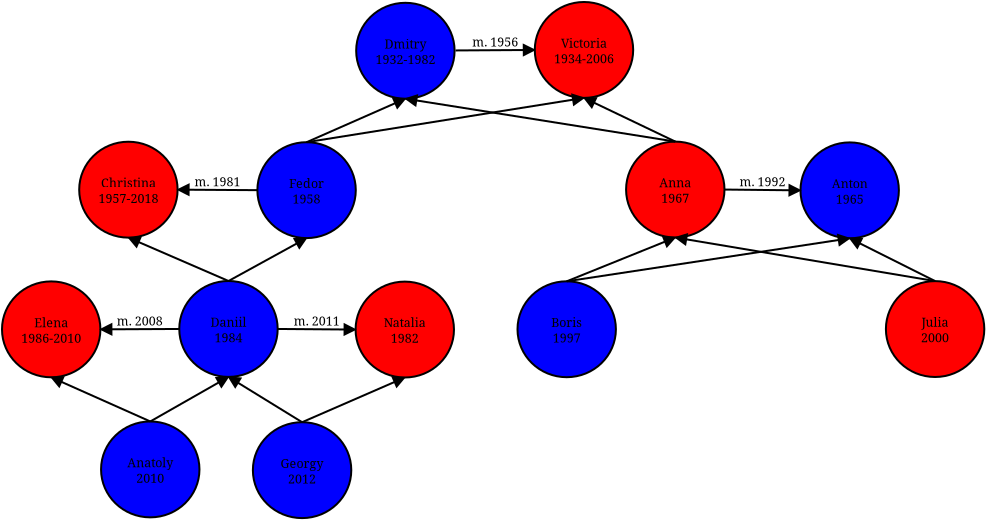 <?xml version="1.0" encoding="UTF-8"?>
<dia:diagram xmlns:dia="http://www.lysator.liu.se/~alla/dia/">
  <dia:layer name="Background" visible="true" connectable="true" active="true">
    <dia:object type="Flowchart - Ellipse" version="0" id="O0">
      <dia:attribute name="obj_pos">
        <dia:point val="19.003,45.182"/>
      </dia:attribute>
      <dia:attribute name="obj_bb">
        <dia:rectangle val="18.953,45.132;23.973,50.027"/>
      </dia:attribute>
      <dia:attribute name="elem_corner">
        <dia:point val="19.003,45.182"/>
      </dia:attribute>
      <dia:attribute name="elem_width">
        <dia:real val="4.92"/>
      </dia:attribute>
      <dia:attribute name="elem_height">
        <dia:real val="4.795"/>
      </dia:attribute>
      <dia:attribute name="inner_color">
        <dia:color val="#0000ffff"/>
      </dia:attribute>
      <dia:attribute name="show_background">
        <dia:boolean val="true"/>
      </dia:attribute>
      <dia:attribute name="padding">
        <dia:real val="0.354"/>
      </dia:attribute>
      <dia:attribute name="text">
        <dia:composite type="text">
          <dia:attribute name="string">
            <dia:string>#Anatoly
2010#</dia:string>
          </dia:attribute>
          <dia:attribute name="font">
            <dia:font family="serif" style="0" name="Times-Roman"/>
          </dia:attribute>
          <dia:attribute name="height">
            <dia:real val="0.776"/>
          </dia:attribute>
          <dia:attribute name="pos">
            <dia:point val="21.463,47.38"/>
          </dia:attribute>
          <dia:attribute name="color">
            <dia:color val="#000000ff"/>
          </dia:attribute>
          <dia:attribute name="alignment">
            <dia:enum val="1"/>
          </dia:attribute>
        </dia:composite>
      </dia:attribute>
    </dia:object>
    <dia:object type="Flowchart - Ellipse" version="0" id="O1">
      <dia:attribute name="obj_pos">
        <dia:point val="26.819,31.219"/>
      </dia:attribute>
      <dia:attribute name="obj_bb">
        <dia:rectangle val="26.769,31.169;31.789,36.064"/>
      </dia:attribute>
      <dia:attribute name="elem_corner">
        <dia:point val="26.819,31.219"/>
      </dia:attribute>
      <dia:attribute name="elem_width">
        <dia:real val="4.92"/>
      </dia:attribute>
      <dia:attribute name="elem_height">
        <dia:real val="4.795"/>
      </dia:attribute>
      <dia:attribute name="inner_color">
        <dia:color val="#0000ffff"/>
      </dia:attribute>
      <dia:attribute name="show_background">
        <dia:boolean val="true"/>
      </dia:attribute>
      <dia:attribute name="padding">
        <dia:real val="0.354"/>
      </dia:attribute>
      <dia:attribute name="text">
        <dia:composite type="text">
          <dia:attribute name="string">
            <dia:string>#Fedor
1958#</dia:string>
          </dia:attribute>
          <dia:attribute name="font">
            <dia:font family="serif" style="0" name="Times-Roman"/>
          </dia:attribute>
          <dia:attribute name="height">
            <dia:real val="0.776"/>
          </dia:attribute>
          <dia:attribute name="pos">
            <dia:point val="29.279,33.417"/>
          </dia:attribute>
          <dia:attribute name="color">
            <dia:color val="#000000ff"/>
          </dia:attribute>
          <dia:attribute name="alignment">
            <dia:enum val="1"/>
          </dia:attribute>
        </dia:composite>
      </dia:attribute>
    </dia:object>
    <dia:object type="Flowchart - Ellipse" version="0" id="O2">
      <dia:attribute name="obj_pos">
        <dia:point val="45.254,31.189"/>
      </dia:attribute>
      <dia:attribute name="obj_bb">
        <dia:rectangle val="45.204,31.139;50.224,36.034"/>
      </dia:attribute>
      <dia:attribute name="elem_corner">
        <dia:point val="45.254,31.189"/>
      </dia:attribute>
      <dia:attribute name="elem_width">
        <dia:real val="4.92"/>
      </dia:attribute>
      <dia:attribute name="elem_height">
        <dia:real val="4.795"/>
      </dia:attribute>
      <dia:attribute name="inner_color">
        <dia:color val="#ff0000ff"/>
      </dia:attribute>
      <dia:attribute name="show_background">
        <dia:boolean val="true"/>
      </dia:attribute>
      <dia:attribute name="padding">
        <dia:real val="0.354"/>
      </dia:attribute>
      <dia:attribute name="text">
        <dia:composite type="text">
          <dia:attribute name="string">
            <dia:string>#Anna
1967#</dia:string>
          </dia:attribute>
          <dia:attribute name="font">
            <dia:font family="serif" style="0" name="Times-Roman"/>
          </dia:attribute>
          <dia:attribute name="height">
            <dia:real val="0.776"/>
          </dia:attribute>
          <dia:attribute name="pos">
            <dia:point val="47.714,33.387"/>
          </dia:attribute>
          <dia:attribute name="color">
            <dia:color val="#000000ff"/>
          </dia:attribute>
          <dia:attribute name="alignment">
            <dia:enum val="1"/>
          </dia:attribute>
        </dia:composite>
      </dia:attribute>
    </dia:object>
    <dia:object type="Flowchart - Ellipse" version="0" id="O3">
      <dia:attribute name="obj_pos">
        <dia:point val="40.689,24.209"/>
      </dia:attribute>
      <dia:attribute name="obj_bb">
        <dia:rectangle val="40.639,24.159;45.659,29.054"/>
      </dia:attribute>
      <dia:attribute name="elem_corner">
        <dia:point val="40.689,24.209"/>
      </dia:attribute>
      <dia:attribute name="elem_width">
        <dia:real val="4.92"/>
      </dia:attribute>
      <dia:attribute name="elem_height">
        <dia:real val="4.795"/>
      </dia:attribute>
      <dia:attribute name="inner_color">
        <dia:color val="#ff0000ff"/>
      </dia:attribute>
      <dia:attribute name="show_background">
        <dia:boolean val="true"/>
      </dia:attribute>
      <dia:attribute name="padding">
        <dia:real val="0.354"/>
      </dia:attribute>
      <dia:attribute name="text">
        <dia:composite type="text">
          <dia:attribute name="string">
            <dia:string>#Victoria
1934-2006#</dia:string>
          </dia:attribute>
          <dia:attribute name="font">
            <dia:font family="serif" style="0" name="Times-Roman"/>
          </dia:attribute>
          <dia:attribute name="height">
            <dia:real val="0.776"/>
          </dia:attribute>
          <dia:attribute name="pos">
            <dia:point val="43.149,26.407"/>
          </dia:attribute>
          <dia:attribute name="color">
            <dia:color val="#000000ff"/>
          </dia:attribute>
          <dia:attribute name="alignment">
            <dia:enum val="1"/>
          </dia:attribute>
        </dia:composite>
      </dia:attribute>
    </dia:object>
    <dia:object type="Flowchart - Ellipse" version="0" id="O4">
      <dia:attribute name="obj_pos">
        <dia:point val="53.974,31.229"/>
      </dia:attribute>
      <dia:attribute name="obj_bb">
        <dia:rectangle val="53.924,31.179;58.944,36.074"/>
      </dia:attribute>
      <dia:attribute name="elem_corner">
        <dia:point val="53.974,31.229"/>
      </dia:attribute>
      <dia:attribute name="elem_width">
        <dia:real val="4.92"/>
      </dia:attribute>
      <dia:attribute name="elem_height">
        <dia:real val="4.795"/>
      </dia:attribute>
      <dia:attribute name="inner_color">
        <dia:color val="#0000ffff"/>
      </dia:attribute>
      <dia:attribute name="show_background">
        <dia:boolean val="true"/>
      </dia:attribute>
      <dia:attribute name="padding">
        <dia:real val="0.354"/>
      </dia:attribute>
      <dia:attribute name="text">
        <dia:composite type="text">
          <dia:attribute name="string">
            <dia:string>#Anton
1965#</dia:string>
          </dia:attribute>
          <dia:attribute name="font">
            <dia:font family="serif" style="0" name="Times-Roman"/>
          </dia:attribute>
          <dia:attribute name="height">
            <dia:real val="0.776"/>
          </dia:attribute>
          <dia:attribute name="pos">
            <dia:point val="56.434,33.427"/>
          </dia:attribute>
          <dia:attribute name="color">
            <dia:color val="#000000ff"/>
          </dia:attribute>
          <dia:attribute name="alignment">
            <dia:enum val="1"/>
          </dia:attribute>
        </dia:composite>
      </dia:attribute>
    </dia:object>
    <dia:object type="Flowchart - Ellipse" version="0" id="O5">
      <dia:attribute name="obj_pos">
        <dia:point val="31.759,24.249"/>
      </dia:attribute>
      <dia:attribute name="obj_bb">
        <dia:rectangle val="31.709,24.199;36.729,29.095"/>
      </dia:attribute>
      <dia:attribute name="elem_corner">
        <dia:point val="31.759,24.249"/>
      </dia:attribute>
      <dia:attribute name="elem_width">
        <dia:real val="4.92"/>
      </dia:attribute>
      <dia:attribute name="elem_height">
        <dia:real val="4.795"/>
      </dia:attribute>
      <dia:attribute name="inner_color">
        <dia:color val="#0000ffff"/>
      </dia:attribute>
      <dia:attribute name="show_background">
        <dia:boolean val="true"/>
      </dia:attribute>
      <dia:attribute name="padding">
        <dia:real val="0.354"/>
      </dia:attribute>
      <dia:attribute name="text">
        <dia:composite type="text">
          <dia:attribute name="string">
            <dia:string>#Dmitry
1932-1982#</dia:string>
          </dia:attribute>
          <dia:attribute name="font">
            <dia:font family="serif" style="0" name="Times-Roman"/>
          </dia:attribute>
          <dia:attribute name="height">
            <dia:real val="0.776"/>
          </dia:attribute>
          <dia:attribute name="pos">
            <dia:point val="34.219,26.447"/>
          </dia:attribute>
          <dia:attribute name="color">
            <dia:color val="#000000ff"/>
          </dia:attribute>
          <dia:attribute name="alignment">
            <dia:enum val="1"/>
          </dia:attribute>
        </dia:composite>
      </dia:attribute>
    </dia:object>
    <dia:object type="Flowchart - Ellipse" version="0" id="O6">
      <dia:attribute name="obj_pos">
        <dia:point val="26.594,45.219"/>
      </dia:attribute>
      <dia:attribute name="obj_bb">
        <dia:rectangle val="26.544,45.169;31.564,50.064"/>
      </dia:attribute>
      <dia:attribute name="elem_corner">
        <dia:point val="26.594,45.219"/>
      </dia:attribute>
      <dia:attribute name="elem_width">
        <dia:real val="4.92"/>
      </dia:attribute>
      <dia:attribute name="elem_height">
        <dia:real val="4.795"/>
      </dia:attribute>
      <dia:attribute name="inner_color">
        <dia:color val="#0000ffff"/>
      </dia:attribute>
      <dia:attribute name="show_background">
        <dia:boolean val="true"/>
      </dia:attribute>
      <dia:attribute name="padding">
        <dia:real val="0.354"/>
      </dia:attribute>
      <dia:attribute name="text">
        <dia:composite type="text">
          <dia:attribute name="string">
            <dia:string>#Georgy
2012#</dia:string>
          </dia:attribute>
          <dia:attribute name="font">
            <dia:font family="serif" style="0" name="Times-Roman"/>
          </dia:attribute>
          <dia:attribute name="height">
            <dia:real val="0.776"/>
          </dia:attribute>
          <dia:attribute name="pos">
            <dia:point val="29.054,47.417"/>
          </dia:attribute>
          <dia:attribute name="color">
            <dia:color val="#000000ff"/>
          </dia:attribute>
          <dia:attribute name="alignment">
            <dia:enum val="1"/>
          </dia:attribute>
        </dia:composite>
      </dia:attribute>
    </dia:object>
    <dia:object type="Flowchart - Ellipse" version="0" id="O7">
      <dia:attribute name="obj_pos">
        <dia:point val="31.729,38.189"/>
      </dia:attribute>
      <dia:attribute name="obj_bb">
        <dia:rectangle val="31.679,38.139;36.699,43.034"/>
      </dia:attribute>
      <dia:attribute name="elem_corner">
        <dia:point val="31.729,38.189"/>
      </dia:attribute>
      <dia:attribute name="elem_width">
        <dia:real val="4.92"/>
      </dia:attribute>
      <dia:attribute name="elem_height">
        <dia:real val="4.795"/>
      </dia:attribute>
      <dia:attribute name="inner_color">
        <dia:color val="#ff0000ff"/>
      </dia:attribute>
      <dia:attribute name="show_background">
        <dia:boolean val="true"/>
      </dia:attribute>
      <dia:attribute name="padding">
        <dia:real val="0.354"/>
      </dia:attribute>
      <dia:attribute name="text">
        <dia:composite type="text">
          <dia:attribute name="string">
            <dia:string>#Natalia
1982#</dia:string>
          </dia:attribute>
          <dia:attribute name="font">
            <dia:font family="serif" style="0" name="Times-Roman"/>
          </dia:attribute>
          <dia:attribute name="height">
            <dia:real val="0.776"/>
          </dia:attribute>
          <dia:attribute name="pos">
            <dia:point val="34.189,40.387"/>
          </dia:attribute>
          <dia:attribute name="color">
            <dia:color val="#000000ff"/>
          </dia:attribute>
          <dia:attribute name="alignment">
            <dia:enum val="1"/>
          </dia:attribute>
        </dia:composite>
      </dia:attribute>
    </dia:object>
    <dia:object type="Flowchart - Ellipse" version="0" id="O8">
      <dia:attribute name="obj_pos">
        <dia:point val="22.914,38.159"/>
      </dia:attribute>
      <dia:attribute name="obj_bb">
        <dia:rectangle val="22.864,38.109;27.884,43.004"/>
      </dia:attribute>
      <dia:attribute name="elem_corner">
        <dia:point val="22.914,38.159"/>
      </dia:attribute>
      <dia:attribute name="elem_width">
        <dia:real val="4.92"/>
      </dia:attribute>
      <dia:attribute name="elem_height">
        <dia:real val="4.795"/>
      </dia:attribute>
      <dia:attribute name="inner_color">
        <dia:color val="#0000ffff"/>
      </dia:attribute>
      <dia:attribute name="show_background">
        <dia:boolean val="true"/>
      </dia:attribute>
      <dia:attribute name="padding">
        <dia:real val="0.354"/>
      </dia:attribute>
      <dia:attribute name="text">
        <dia:composite type="text">
          <dia:attribute name="string">
            <dia:string>#Daniil
1984#</dia:string>
          </dia:attribute>
          <dia:attribute name="font">
            <dia:font family="serif" style="0" name="Times-Roman"/>
          </dia:attribute>
          <dia:attribute name="height">
            <dia:real val="0.776"/>
          </dia:attribute>
          <dia:attribute name="pos">
            <dia:point val="25.374,40.357"/>
          </dia:attribute>
          <dia:attribute name="color">
            <dia:color val="#000000ff"/>
          </dia:attribute>
          <dia:attribute name="alignment">
            <dia:enum val="1"/>
          </dia:attribute>
        </dia:composite>
      </dia:attribute>
    </dia:object>
    <dia:object type="Flowchart - Ellipse" version="0" id="O9">
      <dia:attribute name="obj_pos">
        <dia:point val="14.05,38.179"/>
      </dia:attribute>
      <dia:attribute name="obj_bb">
        <dia:rectangle val="14.0,38.129;19.02,43.024"/>
      </dia:attribute>
      <dia:attribute name="elem_corner">
        <dia:point val="14.05,38.179"/>
      </dia:attribute>
      <dia:attribute name="elem_width">
        <dia:real val="4.92"/>
      </dia:attribute>
      <dia:attribute name="elem_height">
        <dia:real val="4.795"/>
      </dia:attribute>
      <dia:attribute name="inner_color">
        <dia:color val="#ff0000ff"/>
      </dia:attribute>
      <dia:attribute name="show_background">
        <dia:boolean val="true"/>
      </dia:attribute>
      <dia:attribute name="padding">
        <dia:real val="0.354"/>
      </dia:attribute>
      <dia:attribute name="text">
        <dia:composite type="text">
          <dia:attribute name="string">
            <dia:string>#Elena
1986-2010#</dia:string>
          </dia:attribute>
          <dia:attribute name="font">
            <dia:font family="serif" style="0" name="Times-Roman"/>
          </dia:attribute>
          <dia:attribute name="height">
            <dia:real val="0.776"/>
          </dia:attribute>
          <dia:attribute name="pos">
            <dia:point val="16.509,40.377"/>
          </dia:attribute>
          <dia:attribute name="color">
            <dia:color val="#000000ff"/>
          </dia:attribute>
          <dia:attribute name="alignment">
            <dia:enum val="1"/>
          </dia:attribute>
        </dia:composite>
      </dia:attribute>
    </dia:object>
    <dia:object type="Flowchart - Ellipse" version="0" id="O10">
      <dia:attribute name="obj_pos">
        <dia:point val="39.825,38.174"/>
      </dia:attribute>
      <dia:attribute name="obj_bb">
        <dia:rectangle val="39.775,38.124;44.795,43.02"/>
      </dia:attribute>
      <dia:attribute name="elem_corner">
        <dia:point val="39.825,38.174"/>
      </dia:attribute>
      <dia:attribute name="elem_width">
        <dia:real val="4.92"/>
      </dia:attribute>
      <dia:attribute name="elem_height">
        <dia:real val="4.795"/>
      </dia:attribute>
      <dia:attribute name="inner_color">
        <dia:color val="#0000ffff"/>
      </dia:attribute>
      <dia:attribute name="show_background">
        <dia:boolean val="true"/>
      </dia:attribute>
      <dia:attribute name="padding">
        <dia:real val="0.354"/>
      </dia:attribute>
      <dia:attribute name="text">
        <dia:composite type="text">
          <dia:attribute name="string">
            <dia:string>#Boris
1997#</dia:string>
          </dia:attribute>
          <dia:attribute name="font">
            <dia:font family="serif" style="0" name="Times-Roman"/>
          </dia:attribute>
          <dia:attribute name="height">
            <dia:real val="0.776"/>
          </dia:attribute>
          <dia:attribute name="pos">
            <dia:point val="42.285,40.372"/>
          </dia:attribute>
          <dia:attribute name="color">
            <dia:color val="#000000ff"/>
          </dia:attribute>
          <dia:attribute name="alignment">
            <dia:enum val="1"/>
          </dia:attribute>
        </dia:composite>
      </dia:attribute>
    </dia:object>
    <dia:object type="Flowchart - Ellipse" version="0" id="O11">
      <dia:attribute name="obj_pos">
        <dia:point val="17.91,31.195"/>
      </dia:attribute>
      <dia:attribute name="obj_bb">
        <dia:rectangle val="17.86,31.145;22.88,36.04"/>
      </dia:attribute>
      <dia:attribute name="elem_corner">
        <dia:point val="17.91,31.195"/>
      </dia:attribute>
      <dia:attribute name="elem_width">
        <dia:real val="4.92"/>
      </dia:attribute>
      <dia:attribute name="elem_height">
        <dia:real val="4.795"/>
      </dia:attribute>
      <dia:attribute name="inner_color">
        <dia:color val="#ff0000ff"/>
      </dia:attribute>
      <dia:attribute name="show_background">
        <dia:boolean val="true"/>
      </dia:attribute>
      <dia:attribute name="padding">
        <dia:real val="0.354"/>
      </dia:attribute>
      <dia:attribute name="text">
        <dia:composite type="text">
          <dia:attribute name="string">
            <dia:string>#Christina
1957-2018#</dia:string>
          </dia:attribute>
          <dia:attribute name="font">
            <dia:font family="serif" style="0" name="Times-Roman"/>
          </dia:attribute>
          <dia:attribute name="height">
            <dia:real val="0.776"/>
          </dia:attribute>
          <dia:attribute name="pos">
            <dia:point val="20.37,33.392"/>
          </dia:attribute>
          <dia:attribute name="color">
            <dia:color val="#000000ff"/>
          </dia:attribute>
          <dia:attribute name="alignment">
            <dia:enum val="1"/>
          </dia:attribute>
        </dia:composite>
      </dia:attribute>
    </dia:object>
    <dia:object type="Flowchart - Ellipse" version="0" id="O12">
      <dia:attribute name="obj_pos">
        <dia:point val="58.245,38.164"/>
      </dia:attribute>
      <dia:attribute name="obj_bb">
        <dia:rectangle val="58.195,38.114;63.215,43.01"/>
      </dia:attribute>
      <dia:attribute name="elem_corner">
        <dia:point val="58.245,38.164"/>
      </dia:attribute>
      <dia:attribute name="elem_width">
        <dia:real val="4.92"/>
      </dia:attribute>
      <dia:attribute name="elem_height">
        <dia:real val="4.795"/>
      </dia:attribute>
      <dia:attribute name="inner_color">
        <dia:color val="#ff0000ff"/>
      </dia:attribute>
      <dia:attribute name="show_background">
        <dia:boolean val="true"/>
      </dia:attribute>
      <dia:attribute name="padding">
        <dia:real val="0.354"/>
      </dia:attribute>
      <dia:attribute name="text">
        <dia:composite type="text">
          <dia:attribute name="string">
            <dia:string>#Julia
2000#</dia:string>
          </dia:attribute>
          <dia:attribute name="font">
            <dia:font family="serif" style="0" name="Times-Roman"/>
          </dia:attribute>
          <dia:attribute name="height">
            <dia:real val="0.776"/>
          </dia:attribute>
          <dia:attribute name="pos">
            <dia:point val="60.705,40.362"/>
          </dia:attribute>
          <dia:attribute name="color">
            <dia:color val="#000000ff"/>
          </dia:attribute>
          <dia:attribute name="alignment">
            <dia:enum val="1"/>
          </dia:attribute>
        </dia:composite>
      </dia:attribute>
    </dia:object>
    <dia:object type="Standard - Line" version="0" id="O13">
      <dia:attribute name="obj_pos">
        <dia:point val="36.728,26.631"/>
      </dia:attribute>
      <dia:attribute name="obj_bb">
        <dia:rectangle val="36.678,26.28;40.751,26.941"/>
      </dia:attribute>
      <dia:attribute name="conn_endpoints">
        <dia:point val="36.728,26.631"/>
        <dia:point val="40.689,26.607"/>
      </dia:attribute>
      <dia:attribute name="numcp">
        <dia:int val="1"/>
      </dia:attribute>
      <dia:attribute name="end_arrow">
        <dia:enum val="3"/>
      </dia:attribute>
      <dia:attribute name="end_arrow_length">
        <dia:real val="0.5"/>
      </dia:attribute>
      <dia:attribute name="end_arrow_width">
        <dia:real val="0.5"/>
      </dia:attribute>
      <dia:connections>
        <dia:connection handle="0" to="O5" connection="16"/>
        <dia:connection handle="1" to="O3" connection="8"/>
      </dia:connections>
    </dia:object>
    <dia:object type="Standard - Line" version="0" id="O14">
      <dia:attribute name="obj_pos">
        <dia:point val="29.279,31.219"/>
      </dia:attribute>
      <dia:attribute name="obj_bb">
        <dia:rectangle val="29.213,28.971;34.285,31.285"/>
      </dia:attribute>
      <dia:attribute name="conn_endpoints">
        <dia:point val="29.279,31.219"/>
        <dia:point val="34.219,29.044"/>
      </dia:attribute>
      <dia:attribute name="numcp">
        <dia:int val="1"/>
      </dia:attribute>
      <dia:attribute name="end_arrow">
        <dia:enum val="3"/>
      </dia:attribute>
      <dia:attribute name="end_arrow_length">
        <dia:real val="0.5"/>
      </dia:attribute>
      <dia:attribute name="end_arrow_width">
        <dia:real val="0.5"/>
      </dia:attribute>
      <dia:connections>
        <dia:connection handle="0" to="O1" connection="4"/>
        <dia:connection handle="1" to="O5" connection="12"/>
      </dia:connections>
    </dia:object>
    <dia:object type="Standard - Line" version="0" id="O15">
      <dia:attribute name="obj_pos">
        <dia:point val="47.714,31.189"/>
      </dia:attribute>
      <dia:attribute name="obj_bb">
        <dia:rectangle val="43.082,28.938;47.781,31.256"/>
      </dia:attribute>
      <dia:attribute name="conn_endpoints">
        <dia:point val="47.714,31.189"/>
        <dia:point val="43.149,29.004"/>
      </dia:attribute>
      <dia:attribute name="numcp">
        <dia:int val="1"/>
      </dia:attribute>
      <dia:attribute name="end_arrow">
        <dia:enum val="3"/>
      </dia:attribute>
      <dia:attribute name="end_arrow_length">
        <dia:real val="0.5"/>
      </dia:attribute>
      <dia:attribute name="end_arrow_width">
        <dia:real val="0.5"/>
      </dia:attribute>
      <dia:connections>
        <dia:connection handle="0" to="O2" connection="4"/>
        <dia:connection handle="1" to="O3" connection="12"/>
      </dia:connections>
    </dia:object>
    <dia:object type="Standard - Line" version="0" id="O16">
      <dia:attribute name="obj_pos">
        <dia:point val="29.279,31.219"/>
      </dia:attribute>
      <dia:attribute name="obj_bb">
        <dia:rectangle val="29.222,28.772;43.21,31.276"/>
      </dia:attribute>
      <dia:attribute name="conn_endpoints">
        <dia:point val="29.279,31.219"/>
        <dia:point val="43.149,29.005"/>
      </dia:attribute>
      <dia:attribute name="numcp">
        <dia:int val="1"/>
      </dia:attribute>
      <dia:attribute name="end_arrow">
        <dia:enum val="3"/>
      </dia:attribute>
      <dia:attribute name="end_arrow_length">
        <dia:real val="0.5"/>
      </dia:attribute>
      <dia:attribute name="end_arrow_width">
        <dia:real val="0.5"/>
      </dia:attribute>
      <dia:connections>
        <dia:connection handle="0" to="O1" connection="4"/>
        <dia:connection handle="1" to="O3" connection="12"/>
      </dia:connections>
    </dia:object>
    <dia:object type="Standard - Line" version="0" id="O17">
      <dia:attribute name="obj_pos">
        <dia:point val="47.714,31.189"/>
      </dia:attribute>
      <dia:attribute name="obj_bb">
        <dia:rectangle val="34.158,28.812;47.771,31.246"/>
      </dia:attribute>
      <dia:attribute name="conn_endpoints">
        <dia:point val="47.714,31.189"/>
        <dia:point val="34.219,29.044"/>
      </dia:attribute>
      <dia:attribute name="numcp">
        <dia:int val="1"/>
      </dia:attribute>
      <dia:attribute name="end_arrow">
        <dia:enum val="3"/>
      </dia:attribute>
      <dia:attribute name="end_arrow_length">
        <dia:real val="0.5"/>
      </dia:attribute>
      <dia:attribute name="end_arrow_width">
        <dia:real val="0.5"/>
      </dia:attribute>
      <dia:connections>
        <dia:connection handle="0" to="O2" connection="4"/>
        <dia:connection handle="1" to="O5" connection="12"/>
      </dia:connections>
    </dia:object>
    <dia:object type="Standard - Line" version="0" id="O18">
      <dia:attribute name="obj_pos">
        <dia:point val="50.174,33.587"/>
      </dia:attribute>
      <dia:attribute name="obj_bb">
        <dia:rectangle val="50.123,33.29;54.036,33.951"/>
      </dia:attribute>
      <dia:attribute name="conn_endpoints">
        <dia:point val="50.174,33.587"/>
        <dia:point val="53.974,33.627"/>
      </dia:attribute>
      <dia:attribute name="numcp">
        <dia:int val="1"/>
      </dia:attribute>
      <dia:attribute name="end_arrow">
        <dia:enum val="3"/>
      </dia:attribute>
      <dia:attribute name="end_arrow_length">
        <dia:real val="0.5"/>
      </dia:attribute>
      <dia:attribute name="end_arrow_width">
        <dia:real val="0.5"/>
      </dia:attribute>
      <dia:connections>
        <dia:connection handle="0" to="O2" connection="0"/>
        <dia:connection handle="1" to="O4" connection="8"/>
      </dia:connections>
    </dia:object>
    <dia:object type="Standard - Line" version="0" id="O19">
      <dia:attribute name="obj_pos">
        <dia:point val="42.285,38.174"/>
      </dia:attribute>
      <dia:attribute name="obj_bb">
        <dia:rectangle val="42.22,35.893;47.779,38.239"/>
      </dia:attribute>
      <dia:attribute name="conn_endpoints">
        <dia:point val="42.285,38.174"/>
        <dia:point val="47.714,35.984"/>
      </dia:attribute>
      <dia:attribute name="numcp">
        <dia:int val="1"/>
      </dia:attribute>
      <dia:attribute name="end_arrow">
        <dia:enum val="3"/>
      </dia:attribute>
      <dia:attribute name="end_arrow_length">
        <dia:real val="0.5"/>
      </dia:attribute>
      <dia:attribute name="end_arrow_width">
        <dia:real val="0.5"/>
      </dia:attribute>
      <dia:connections>
        <dia:connection handle="0" to="O10" connection="4"/>
        <dia:connection handle="1" to="O2" connection="12"/>
      </dia:connections>
    </dia:object>
    <dia:object type="Standard - Line" version="0" id="O20">
      <dia:attribute name="obj_pos">
        <dia:point val="60.705,38.164"/>
      </dia:attribute>
      <dia:attribute name="obj_bb">
        <dia:rectangle val="56.367,35.957;60.772,38.232"/>
      </dia:attribute>
      <dia:attribute name="conn_endpoints">
        <dia:point val="60.705,38.164"/>
        <dia:point val="56.434,36.024"/>
      </dia:attribute>
      <dia:attribute name="numcp">
        <dia:int val="1"/>
      </dia:attribute>
      <dia:attribute name="end_arrow">
        <dia:enum val="3"/>
      </dia:attribute>
      <dia:attribute name="end_arrow_length">
        <dia:real val="0.5"/>
      </dia:attribute>
      <dia:attribute name="end_arrow_width">
        <dia:real val="0.5"/>
      </dia:attribute>
      <dia:connections>
        <dia:connection handle="0" to="O12" connection="4"/>
        <dia:connection handle="1" to="O4" connection="12"/>
      </dia:connections>
    </dia:object>
    <dia:object type="Standard - Line" version="0" id="O21">
      <dia:attribute name="obj_pos">
        <dia:point val="42.285,38.174"/>
      </dia:attribute>
      <dia:attribute name="obj_bb">
        <dia:rectangle val="42.228,35.787;56.495,38.231"/>
      </dia:attribute>
      <dia:attribute name="conn_endpoints">
        <dia:point val="42.285,38.174"/>
        <dia:point val="56.434,36.024"/>
      </dia:attribute>
      <dia:attribute name="numcp">
        <dia:int val="1"/>
      </dia:attribute>
      <dia:attribute name="end_arrow">
        <dia:enum val="3"/>
      </dia:attribute>
      <dia:attribute name="end_arrow_length">
        <dia:real val="0.5"/>
      </dia:attribute>
      <dia:attribute name="end_arrow_width">
        <dia:real val="0.5"/>
      </dia:attribute>
      <dia:connections>
        <dia:connection handle="0" to="O10" connection="4"/>
        <dia:connection handle="1" to="O4" connection="12"/>
      </dia:connections>
    </dia:object>
    <dia:object type="Standard - Line" version="0" id="O22">
      <dia:attribute name="obj_pos">
        <dia:point val="60.705,38.164"/>
      </dia:attribute>
      <dia:attribute name="obj_bb">
        <dia:rectangle val="47.653,35.757;60.763,38.222"/>
      </dia:attribute>
      <dia:attribute name="conn_endpoints">
        <dia:point val="60.705,38.164"/>
        <dia:point val="47.714,35.984"/>
      </dia:attribute>
      <dia:attribute name="numcp">
        <dia:int val="1"/>
      </dia:attribute>
      <dia:attribute name="end_arrow">
        <dia:enum val="3"/>
      </dia:attribute>
      <dia:attribute name="end_arrow_length">
        <dia:real val="0.5"/>
      </dia:attribute>
      <dia:attribute name="end_arrow_width">
        <dia:real val="0.5"/>
      </dia:attribute>
      <dia:connections>
        <dia:connection handle="0" to="O12" connection="4"/>
        <dia:connection handle="1" to="O2" connection="12"/>
      </dia:connections>
    </dia:object>
    <dia:object type="Standard - Line" version="0" id="O23">
      <dia:attribute name="obj_pos">
        <dia:point val="26.819,33.617"/>
      </dia:attribute>
      <dia:attribute name="obj_bb">
        <dia:rectangle val="22.768,33.265;26.87,33.927"/>
      </dia:attribute>
      <dia:attribute name="conn_endpoints">
        <dia:point val="26.819,33.617"/>
        <dia:point val="22.83,33.592"/>
      </dia:attribute>
      <dia:attribute name="numcp">
        <dia:int val="1"/>
      </dia:attribute>
      <dia:attribute name="end_arrow">
        <dia:enum val="3"/>
      </dia:attribute>
      <dia:attribute name="end_arrow_length">
        <dia:real val="0.5"/>
      </dia:attribute>
      <dia:attribute name="end_arrow_width">
        <dia:real val="0.5"/>
      </dia:attribute>
      <dia:connections>
        <dia:connection handle="0" to="O1" connection="8"/>
        <dia:connection handle="1" to="O11" connection="0"/>
      </dia:connections>
    </dia:object>
    <dia:object type="Standard - Line" version="0" id="O24">
      <dia:attribute name="obj_pos">
        <dia:point val="25.374,38.159"/>
      </dia:attribute>
      <dia:attribute name="obj_bb">
        <dia:rectangle val="20.305,35.913;25.44,38.225"/>
      </dia:attribute>
      <dia:attribute name="conn_endpoints">
        <dia:point val="25.374,38.159"/>
        <dia:point val="20.37,35.99"/>
      </dia:attribute>
      <dia:attribute name="numcp">
        <dia:int val="1"/>
      </dia:attribute>
      <dia:attribute name="end_arrow">
        <dia:enum val="3"/>
      </dia:attribute>
      <dia:attribute name="end_arrow_length">
        <dia:real val="0.5"/>
      </dia:attribute>
      <dia:attribute name="end_arrow_width">
        <dia:real val="0.5"/>
      </dia:attribute>
      <dia:connections>
        <dia:connection handle="0" to="O8" connection="4"/>
        <dia:connection handle="1" to="O11" connection="12"/>
      </dia:connections>
    </dia:object>
    <dia:object type="Standard - Line" version="0" id="O25">
      <dia:attribute name="obj_pos">
        <dia:point val="25.374,38.159"/>
      </dia:attribute>
      <dia:attribute name="obj_bb">
        <dia:rectangle val="25.306,35.947;29.347,38.227"/>
      </dia:attribute>
      <dia:attribute name="conn_endpoints">
        <dia:point val="25.374,38.159"/>
        <dia:point val="29.279,36.014"/>
      </dia:attribute>
      <dia:attribute name="numcp">
        <dia:int val="1"/>
      </dia:attribute>
      <dia:attribute name="end_arrow">
        <dia:enum val="3"/>
      </dia:attribute>
      <dia:attribute name="end_arrow_length">
        <dia:real val="0.5"/>
      </dia:attribute>
      <dia:attribute name="end_arrow_width">
        <dia:real val="0.5"/>
      </dia:attribute>
      <dia:connections>
        <dia:connection handle="0" to="O8" connection="4"/>
        <dia:connection handle="1" to="O1" connection="12"/>
      </dia:connections>
    </dia:object>
    <dia:object type="Standard - Line" version="0" id="O26">
      <dia:attribute name="obj_pos">
        <dia:point val="22.914,40.557"/>
      </dia:attribute>
      <dia:attribute name="obj_bb">
        <dia:rectangle val="18.908,40.243;22.965,40.905"/>
      </dia:attribute>
      <dia:attribute name="conn_endpoints">
        <dia:point val="22.914,40.557"/>
        <dia:point val="18.97,40.577"/>
      </dia:attribute>
      <dia:attribute name="numcp">
        <dia:int val="1"/>
      </dia:attribute>
      <dia:attribute name="end_arrow">
        <dia:enum val="3"/>
      </dia:attribute>
      <dia:attribute name="end_arrow_length">
        <dia:real val="0.5"/>
      </dia:attribute>
      <dia:attribute name="end_arrow_width">
        <dia:real val="0.5"/>
      </dia:attribute>
      <dia:connections>
        <dia:connection handle="0" to="O8" connection="8"/>
        <dia:connection handle="1" to="O9" connection="0"/>
      </dia:connections>
    </dia:object>
    <dia:object type="Standard - Line" version="0" id="O27">
      <dia:attribute name="obj_pos">
        <dia:point val="21.463,45.182"/>
      </dia:attribute>
      <dia:attribute name="obj_bb">
        <dia:rectangle val="16.444,42.904;21.529,45.248"/>
      </dia:attribute>
      <dia:attribute name="conn_endpoints">
        <dia:point val="21.463,45.182"/>
        <dia:point val="16.509,42.974"/>
      </dia:attribute>
      <dia:attribute name="numcp">
        <dia:int val="1"/>
      </dia:attribute>
      <dia:attribute name="end_arrow">
        <dia:enum val="3"/>
      </dia:attribute>
      <dia:attribute name="end_arrow_length">
        <dia:real val="0.5"/>
      </dia:attribute>
      <dia:attribute name="end_arrow_width">
        <dia:real val="0.5"/>
      </dia:attribute>
      <dia:connections>
        <dia:connection handle="0" to="O0" connection="4"/>
        <dia:connection handle="1" to="O9" connection="12"/>
      </dia:connections>
    </dia:object>
    <dia:object type="Standard - Line" version="0" id="O28">
      <dia:attribute name="obj_pos">
        <dia:point val="21.463,45.182"/>
      </dia:attribute>
      <dia:attribute name="obj_bb">
        <dia:rectangle val="21.395,42.886;25.443,45.25"/>
      </dia:attribute>
      <dia:attribute name="conn_endpoints">
        <dia:point val="21.463,45.182"/>
        <dia:point val="25.374,42.954"/>
      </dia:attribute>
      <dia:attribute name="numcp">
        <dia:int val="1"/>
      </dia:attribute>
      <dia:attribute name="end_arrow">
        <dia:enum val="3"/>
      </dia:attribute>
      <dia:attribute name="end_arrow_length">
        <dia:real val="0.5"/>
      </dia:attribute>
      <dia:attribute name="end_arrow_width">
        <dia:real val="0.5"/>
      </dia:attribute>
      <dia:connections>
        <dia:connection handle="0" to="O0" connection="4"/>
        <dia:connection handle="1" to="O8" connection="12"/>
      </dia:connections>
    </dia:object>
    <dia:object type="Standard - Line" version="0" id="O29">
      <dia:attribute name="obj_pos">
        <dia:point val="27.834,40.557"/>
      </dia:attribute>
      <dia:attribute name="obj_bb">
        <dia:rectangle val="27.784,40.251;31.791,40.913"/>
      </dia:attribute>
      <dia:attribute name="conn_endpoints">
        <dia:point val="27.834,40.557"/>
        <dia:point val="31.729,40.587"/>
      </dia:attribute>
      <dia:attribute name="numcp">
        <dia:int val="1"/>
      </dia:attribute>
      <dia:attribute name="end_arrow">
        <dia:enum val="3"/>
      </dia:attribute>
      <dia:attribute name="end_arrow_length">
        <dia:real val="0.5"/>
      </dia:attribute>
      <dia:attribute name="end_arrow_width">
        <dia:real val="0.5"/>
      </dia:attribute>
      <dia:connections>
        <dia:connection handle="0" to="O8" connection="0"/>
        <dia:connection handle="1" to="O7" connection="8"/>
      </dia:connections>
    </dia:object>
    <dia:object type="Standard - Line" version="0" id="O30">
      <dia:attribute name="obj_pos">
        <dia:point val="29.054,45.219"/>
      </dia:attribute>
      <dia:attribute name="obj_bb">
        <dia:rectangle val="25.306,42.886;29.123,45.288"/>
      </dia:attribute>
      <dia:attribute name="conn_endpoints">
        <dia:point val="29.054,45.219"/>
        <dia:point val="25.374,42.954"/>
      </dia:attribute>
      <dia:attribute name="numcp">
        <dia:int val="1"/>
      </dia:attribute>
      <dia:attribute name="end_arrow">
        <dia:enum val="3"/>
      </dia:attribute>
      <dia:attribute name="end_arrow_length">
        <dia:real val="0.5"/>
      </dia:attribute>
      <dia:attribute name="end_arrow_width">
        <dia:real val="0.5"/>
      </dia:attribute>
      <dia:connections>
        <dia:connection handle="0" to="O6" connection="4"/>
        <dia:connection handle="1" to="O8" connection="12"/>
      </dia:connections>
    </dia:object>
    <dia:object type="Standard - Line" version="0" id="O31">
      <dia:attribute name="obj_pos">
        <dia:point val="29.054,45.219"/>
      </dia:attribute>
      <dia:attribute name="obj_bb">
        <dia:rectangle val="28.988,42.909;34.255,45.285"/>
      </dia:attribute>
      <dia:attribute name="conn_endpoints">
        <dia:point val="29.054,45.219"/>
        <dia:point val="34.189,42.984"/>
      </dia:attribute>
      <dia:attribute name="numcp">
        <dia:int val="1"/>
      </dia:attribute>
      <dia:attribute name="end_arrow">
        <dia:enum val="3"/>
      </dia:attribute>
      <dia:attribute name="end_arrow_length">
        <dia:real val="0.5"/>
      </dia:attribute>
      <dia:attribute name="end_arrow_width">
        <dia:real val="0.5"/>
      </dia:attribute>
      <dia:connections>
        <dia:connection handle="0" to="O6" connection="4"/>
        <dia:connection handle="1" to="O7" connection="12"/>
      </dia:connections>
    </dia:object>
    <dia:object type="Standard - Text" version="1" id="O32">
      <dia:attribute name="obj_pos">
        <dia:point val="38.709,26.619"/>
      </dia:attribute>
      <dia:attribute name="obj_bb">
        <dia:rectangle val="37.426,25.896;39.991,26.619"/>
      </dia:attribute>
      <dia:attribute name="text">
        <dia:composite type="text">
          <dia:attribute name="string">
            <dia:string>#m. 1956#</dia:string>
          </dia:attribute>
          <dia:attribute name="font">
            <dia:font family="serif" style="0" name="Times-Roman"/>
          </dia:attribute>
          <dia:attribute name="height">
            <dia:real val="0.776"/>
          </dia:attribute>
          <dia:attribute name="pos">
            <dia:point val="38.709,26.473"/>
          </dia:attribute>
          <dia:attribute name="color">
            <dia:color val="#000000ff"/>
          </dia:attribute>
          <dia:attribute name="alignment">
            <dia:enum val="1"/>
          </dia:attribute>
        </dia:composite>
      </dia:attribute>
      <dia:attribute name="valign">
        <dia:enum val="1"/>
      </dia:attribute>
      <dia:connections>
        <dia:connection handle="0" to="O13" connection="0"/>
      </dia:connections>
    </dia:object>
    <dia:object type="Standard - Text" version="1" id="O33">
      <dia:attribute name="obj_pos">
        <dia:point val="24.825,33.605"/>
      </dia:attribute>
      <dia:attribute name="obj_bb">
        <dia:rectangle val="23.542,32.882;26.107,33.605"/>
      </dia:attribute>
      <dia:attribute name="text">
        <dia:composite type="text">
          <dia:attribute name="string">
            <dia:string>#m. 1981#</dia:string>
          </dia:attribute>
          <dia:attribute name="font">
            <dia:font family="serif" style="0" name="Times-Roman"/>
          </dia:attribute>
          <dia:attribute name="height">
            <dia:real val="0.776"/>
          </dia:attribute>
          <dia:attribute name="pos">
            <dia:point val="24.825,33.458"/>
          </dia:attribute>
          <dia:attribute name="color">
            <dia:color val="#000000ff"/>
          </dia:attribute>
          <dia:attribute name="alignment">
            <dia:enum val="1"/>
          </dia:attribute>
        </dia:composite>
      </dia:attribute>
      <dia:attribute name="valign">
        <dia:enum val="1"/>
      </dia:attribute>
      <dia:connections>
        <dia:connection handle="0" to="O23" connection="0"/>
      </dia:connections>
    </dia:object>
    <dia:object type="Standard - Text" version="1" id="O34">
      <dia:attribute name="obj_pos">
        <dia:point val="52.074,33.607"/>
      </dia:attribute>
      <dia:attribute name="obj_bb">
        <dia:rectangle val="50.791,32.884;53.356,33.607"/>
      </dia:attribute>
      <dia:attribute name="text">
        <dia:composite type="text">
          <dia:attribute name="string">
            <dia:string>#m. 1992#</dia:string>
          </dia:attribute>
          <dia:attribute name="font">
            <dia:font family="serif" style="0" name="Times-Roman"/>
          </dia:attribute>
          <dia:attribute name="height">
            <dia:real val="0.776"/>
          </dia:attribute>
          <dia:attribute name="pos">
            <dia:point val="52.074,33.46"/>
          </dia:attribute>
          <dia:attribute name="color">
            <dia:color val="#000000ff"/>
          </dia:attribute>
          <dia:attribute name="alignment">
            <dia:enum val="1"/>
          </dia:attribute>
        </dia:composite>
      </dia:attribute>
      <dia:attribute name="valign">
        <dia:enum val="1"/>
      </dia:attribute>
      <dia:connections>
        <dia:connection handle="0" to="O18" connection="0"/>
      </dia:connections>
    </dia:object>
    <dia:object type="Standard - Text" version="1" id="O35">
      <dia:attribute name="obj_pos">
        <dia:point val="20.942,40.567"/>
      </dia:attribute>
      <dia:attribute name="obj_bb">
        <dia:rectangle val="19.66,39.844;22.224,40.567"/>
      </dia:attribute>
      <dia:attribute name="text">
        <dia:composite type="text">
          <dia:attribute name="string">
            <dia:string>#m. 2008#</dia:string>
          </dia:attribute>
          <dia:attribute name="font">
            <dia:font family="serif" style="0" name="Times-Roman"/>
          </dia:attribute>
          <dia:attribute name="height">
            <dia:real val="0.776"/>
          </dia:attribute>
          <dia:attribute name="pos">
            <dia:point val="20.942,40.42"/>
          </dia:attribute>
          <dia:attribute name="color">
            <dia:color val="#000000ff"/>
          </dia:attribute>
          <dia:attribute name="alignment">
            <dia:enum val="1"/>
          </dia:attribute>
        </dia:composite>
      </dia:attribute>
      <dia:attribute name="valign">
        <dia:enum val="1"/>
      </dia:attribute>
      <dia:connections>
        <dia:connection handle="0" to="O26" connection="0"/>
      </dia:connections>
    </dia:object>
    <dia:object type="Standard - Text" version="1" id="O36">
      <dia:attribute name="obj_pos">
        <dia:point val="29.782,40.572"/>
      </dia:attribute>
      <dia:attribute name="obj_bb">
        <dia:rectangle val="28.499,39.849;31.064,40.572"/>
      </dia:attribute>
      <dia:attribute name="text">
        <dia:composite type="text">
          <dia:attribute name="string">
            <dia:string>#m. 2011#</dia:string>
          </dia:attribute>
          <dia:attribute name="font">
            <dia:font family="serif" style="0" name="Times-Roman"/>
          </dia:attribute>
          <dia:attribute name="height">
            <dia:real val="0.776"/>
          </dia:attribute>
          <dia:attribute name="pos">
            <dia:point val="29.782,40.425"/>
          </dia:attribute>
          <dia:attribute name="color">
            <dia:color val="#000000ff"/>
          </dia:attribute>
          <dia:attribute name="alignment">
            <dia:enum val="1"/>
          </dia:attribute>
        </dia:composite>
      </dia:attribute>
      <dia:attribute name="valign">
        <dia:enum val="1"/>
      </dia:attribute>
      <dia:connections>
        <dia:connection handle="0" to="O29" connection="0"/>
      </dia:connections>
    </dia:object>
  </dia:layer>
</dia:diagram>
